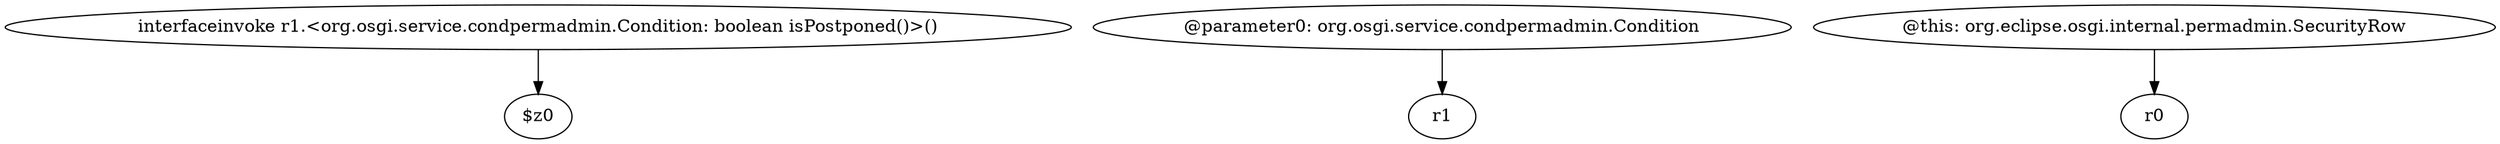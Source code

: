 digraph g {
0[label="interfaceinvoke r1.<org.osgi.service.condpermadmin.Condition: boolean isPostponed()>()"]
1[label="$z0"]
0->1[label=""]
2[label="@parameter0: org.osgi.service.condpermadmin.Condition"]
3[label="r1"]
2->3[label=""]
4[label="@this: org.eclipse.osgi.internal.permadmin.SecurityRow"]
5[label="r0"]
4->5[label=""]
}
